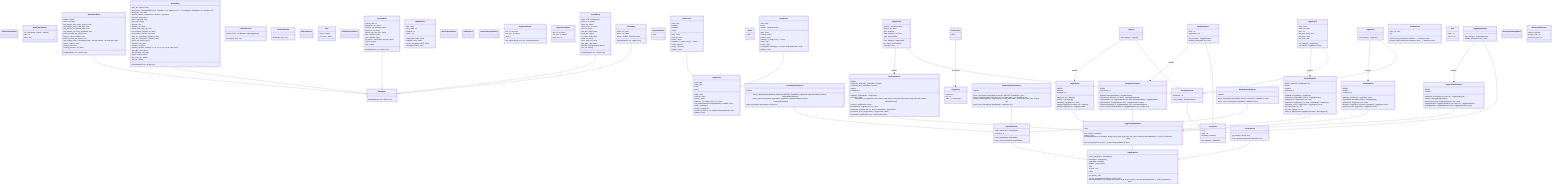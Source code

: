 classDiagram
  class AuthenticationError {
  }
  class BaseBody {
    format(endpoint: str)* dict[str, Any]
  }
  class BulkEditParameter {
    op : Literal['add', 'remove', 'replace']
    path : str
    value : Any
  }
  class ClientBody {
    name : str | None
    notes : str | None
    status : CLIENT_STATUS | None
    format(endpoint: str) dict[str, Any]
  }
  class ClientEndpoint {
    MODEL
    endpoint
    workspace_id
    add(body: ClientBody) TogglClient | None
    collect(body: ClientBody | None) list[TogglClient]
    delete(client: TogglClient | int) None
    edit(client: TogglClient | int, body: ClientBody) TogglClient | None
    get(client_id: int | TogglClient) TogglClient | None
  }
  class Comparison {
    name
  }
  class CustomDecoder {
    MATCH_DICT : Final[dict[str, type[TogglClass]]]
    decode(obj: Any) Any
  }
  class CustomEncoder {
    default(obj: Any) Any
  }
  class DateTimeError {
  }
  class DetailedReportEndpoint {
    endpoint
    export_report(body: ReportBody, extension: REPORT_FORMATS, pagination: PaginationOptions | None) PaginatedResult[bytes]
    search_time_entries(body: ReportBody, pagination: PaginationOptions | None) PaginatedResult[list]
    totals_report(body: ReportBody) dict[str, int]
  }
  class Edits {
    failures : list[int]
    successes : list[int]
  }
  class InvalidExtensionError {
  }
  class JSONCache {
    cache_path
    parent
    session : JSONSession[T]
    add() None
    commit() None
    delete() None
    find(entry: T | dict[str, int]) T | None
    load() list[T]
    query() list[T]
    save(update: Iterable[T] | T, method: RequestMethod) None
    update() None
  }
  class JSONSession {
    data : list[T]
    max_length : int
    modified : int
    version : str
    commit(path: Path) None
    load(path: Path) None
    process_data(data: list[T]) list[T]
    refresh(path: Path) bool
  }
  class MissingParentError {
  }
  class NamingError {
  }
  class NoCacheAssignedError {
  }
  class OrganizationEndpoint {
    MODEL
    endpoint
    add(name: str, workspace_name: str) TogglOrganization
    collect() list[TogglOrganization]
    delete(organization: TogglOrganization | int) None
    edit(organization: TogglOrganization | int, name: str) TogglOrganization
    get(organization: TogglOrganization | int) TogglOrganization | None
  }
  class PaginatedResult {
    next_id : int | None
    next_row : int | None
    result : T
    next_options(page_size: int) PaginationOptions
  }
  class PaginationOptions {
    next_id : int | None
    next_row : int | None
    page_size : int
  }
  class ProjectBody {
    active : bool | Literal['both']
    client_id : int | None
    client_ids : list[int]
    client_name : str | None
    color : str | None
    end_date : date | None
    group_ids : list[int]
    is_private : bool | None
    name : str | None
    since : date | int | None
    start_date : date | None
    statuses : list[TogglProject.Status]
    user_ids : list[int]
    format(endpoint: str) dict[str, Any]
  }
  class ProjectEndpoint {
    BASIC_COLORS : Final[dict[str, str]]
    MODEL
    endpoint
    workspace_id
    add(body: ProjectBody) TogglProject
    collect(body: ProjectBody | None) list[TogglProject]
    delete(project: TogglProject | int) None
    edit(project: TogglProject | int, body: ProjectBody) TogglProject
    get(project_id: int | TogglProject) TogglProject | None
    get_color(name: str) str
    get_color_id(color: str) int
    status_to_query(status: TogglProject.Status) list[TogglQuery]
  }
  class ReportBody {
    client_ids : list[int | None]
    date_format : Literal['MM/DD/YYYY', 'DD-MM-YYYY', 'MM-DD-YYYY', 'YYYY-MM-DD', 'DD/MM/YYYY', 'DD.MM.YYYY']
    description : str | None
    duration_format : Literal['classic', 'decimal', 'improved']
    end_date : date | None
    enrich_response : bool
    group_ids : list[int]
    grouped : bool
    grouping : str | None
    include_time_entry_ids : bool
    max_duration_seconds : int | None
    min_duration_seconds : int | None
    order_by : Literal['title', 'duration'] | None
    order_dir : Literal['ASC', 'DESC'] | None
    project_ids : list[int | None]
    resolution : str | None
    rounding : int | None
    rounding_minutes : Literal[0, 1, 5, 6, 10, 12, 15, 30, 60, 240] | None
    start_date : date | None
    sub_grouping : str | None
    tag_ids : list[int | None]
    time_entry_ids : list[int]
    user_ids : list[int]
    format(endpoint: str) dict[str, Any]
  }
  class ReportEndpoint {
    BASE_ENDPOINT : ClassVar[str]
    workspace_id
    export_report(body: ReportBody)*
    search_time_entries(body: ReportBody)*
  }
  class RequestMethod {
    name
  }
  class SqliteCache {
    cache_path
    database
    metadata
    session
    add() None
    commit() None
    delete() None
    find(query: T | dict[str, Any]) T | None
    load() Query[T]
    query() Query[T]
    update() None
  }
  class Status {
    name
  }
  class SummaryReportEndpoint {
    endpoint
    export_report(body: ReportBody, extension: REPORT_FORMATS) bytes
    project_summaries(start_date: date | str, end_date: date | str) list[dict[str, int]]
    project_summary(project: TogglProject | int, start_date: date | str, end_date: date | str) dict[str, int]
    search_time_entries(body: ReportBody) list[dict[str, int]]
  }
  class TagEndpoint {
    MODEL
    endpoint
    workspace_id
    add(name: str) TogglTag
    collect() list[TogglTag]
    delete(tag: TogglTag | int) None
    edit(tag: TogglTag | int, name: str) TogglTag
    get(tag: TogglTag | int) TogglTag | None
  }
  class TogglCache {
    cache_path
    expire_after
    model
    parent
    add()* None
    commit()* None
    delete()* None
    find(entry: TC | dict[str, Any])* TC | None
    find_method(method: RequestMethod) Callable | None
    load()* Iterable[TC]
    query()* Iterable[TC]
    save(entry: list[TC] | TC, method: RequestMethod) None
    update()* None
  }
  class TogglCachedEndpoint {
    cache
    load_cache() Iterable[T]
    query() list[T]
    request(parameters: str, headers: dict[str, Any] | None, body: dict | list | None, method: RequestMethod) T | list[T] | Response | None
    save_cache(response: list[T] | T, method: RequestMethod) None
  }
  class TogglClass {
    id : int
    name : str
    timestamp : datetime
    from_kwargs()* TogglClass
  }
  class TogglClient {
    from_kwargs() TogglClient
  }
  class TogglEndpoint {
    BASE_ENDPOINT : ClassVar[str]
    ENDPOINT : ClassVar[str]
    HEADERS : Final[dict]
    MODEL : type[T] | None
    client
    re_raise : bool
    retries
    api_status() bool
    process_models(data: list[dict[str, Any]]) list[T]
    request(parameters: str, headers: dict | None, body: dict | list | None, method: RequestMethod) T | list[T] | Response | None
  }
  class TogglOrganization {
    from_kwargs() TogglOrganization
    validate_name(name: str) None
  }
  class TogglProject {
    active : bool
    client : int | None
    color : str
    end_date : date | None
    start_date : date
    stop_date : date
    from_kwargs() TogglProject
    get_status() TogglProject.Status
  }
  class TogglQuery {
    comparison
    key : str
    value : T | Sequence[T]
  }
  class TogglTag {
    from_kwargs() TogglTag
  }
  class TogglTracker {
    duration : timedelta | None
    project : int | None
    start : datetime
    stop : datetime | str | None
    tags : list[TogglTag]
    from_kwargs() TogglTracker
    get_tags() list[TogglTag]
    running() bool
  }
  class TogglWorkspace {
    name : str
    organization : int
    from_kwargs() TogglWorkspace
    validate_name(name: str) None
  }
  class TrackerBody {
    created_with : str
    description : str | None
    duration : int | timedelta | None
    project_id : int | None
    shared_with_user_ids : list[int]
    start : datetime | None
    stop : datetime | None
    tag_action : Literal['add', 'remove'] | None
    tag_ids : list[int]
    tags : list[str]
    format(endpoint: str) dict[str, Any]
  }
  class TrackerEndpoint {
    MODEL
    TRACKER_ALREADY_STOPPED : Final[int]
    TRACKER_NOT_RUNNING : Final[int]
    endpoint
    workspace_id
    add(body: TrackerBody) TogglTracker
    bulk_edit() Edits
    collect(since: int | datetime | None, before: date | None, start_date: date | None, end_date: date | None) list[TogglTracker]
    current() TogglTracker | None
    delete(tracker: TogglTracker | int) None
    edit(tracker: TogglTracker | int, body: TrackerBody) TogglTracker
    get(tracker_id: int | TogglTracker) TogglTracker | None
    stop(tracker: TogglTracker | int) TogglTracker | None
  }
  class UTCDateTime {
    cache_ok : bool
    impl
    process_bind_param(value: datetime, _) datetime | None
    process_result_value(value: datetime | None, _) datetime | None
  }
  class User {
    name : str
    user_id : int
  }
  class UserEndpoint {
    get_details() dict[str, Any]
    verify_authentication(auth: BasicAuth) bool
  }
  class WeeklyReportEndpoint {
    endpoint
    export_report(body: ReportBody, extension: REPORT_FORMATS) bytes
    search_time_entries(body: ReportBody) list[dict[str, Any]]
  }
  class WorkspaceBody {
    admins : list[int]
    name : str | None
    only_admins_may_create_projects : bool
    only_admins_may_create_tags : bool
    only_admins_see_billable_rates : bool
    only_admins_see_team_dashboard : bool
    projects_billable_by_default : bool
    projects_enforce_billable : bool
    projects_private_by_default : bool
    rate_change_mode : Literal['start-today', 'override-current', 'override-all'] | None
    reports_collapse : bool
    rounding : int | None
    rounding_minutes : int | None
    format(endpoint: str) dict[str, Any]
  }
  class WorkspaceChild {
    workspace : int
    from_kwargs() WorkspaceChild
  }
  class WorkspaceEndpoint {
    MODEL
    organization_id
    add(body: WorkspaceBody) TogglWorkspace
    collect(since: datetime | int | None) list[TogglWorkspace]
    edit(workspace_id: TogglWorkspace | int, body: WorkspaceBody) TogglWorkspace
    get(workspace: TogglWorkspace | int) TogglWorkspace | None
    statistics(workspace_id: TogglWorkspace | int) WorkspaceStatistics
    tracker_constraints(workspace_id: TogglWorkspace | int) dict[str, bool]
  }
  class WorkspaceMissingError {
  }
  class WorkspaceStatistics {
    admins : list[User]
    groups_count : int
    members_count : int
  }
  ClientBody --|> BaseBody
  ClientEndpoint --|> TogglCachedEndpoint
  OrganizationEndpoint --|> TogglCachedEndpoint
  ProjectBody --|> BaseBody
  ProjectEndpoint --|> TogglCachedEndpoint
  TagEndpoint --|> TogglCachedEndpoint
  TrackerBody --|> BaseBody
  TrackerEndpoint --|> TogglCachedEndpoint
  UserEndpoint --|> TogglEndpoint
  TogglCachedEndpoint --|> TogglEndpoint
  JSONCache --|> TogglCache
  SqliteCache --|> TogglCache
  TogglClient --|> WorkspaceChild
  TogglOrganization --|> TogglClass
  TogglProject --|> WorkspaceChild
  TogglTag --|> WorkspaceChild
  TogglTracker --|> WorkspaceChild
  TogglWorkspace --|> TogglClass
  WorkspaceChild --|> TogglClass
  DetailedReportEndpoint --|> ReportEndpoint
  ReportBody --|> BaseBody
  ReportEndpoint --|> TogglEndpoint
  SummaryReportEndpoint --|> ReportEndpoint
  WeeklyReportEndpoint --|> ReportEndpoint
  WorkspaceBody --|> BaseBody
  WorkspaceEndpoint --|> TogglCachedEndpoint
  Comparison --* TogglQuery : comparison
  TogglClient --* ClientEndpoint : MODEL
  TogglOrganization --* OrganizationEndpoint : MODEL
  TogglProject --* ProjectEndpoint : MODEL
  TogglTag --* TagEndpoint : MODEL
  TogglTracker --* TrackerEndpoint : MODEL
  TogglWorkspace --* WorkspaceEndpoint : MODEL